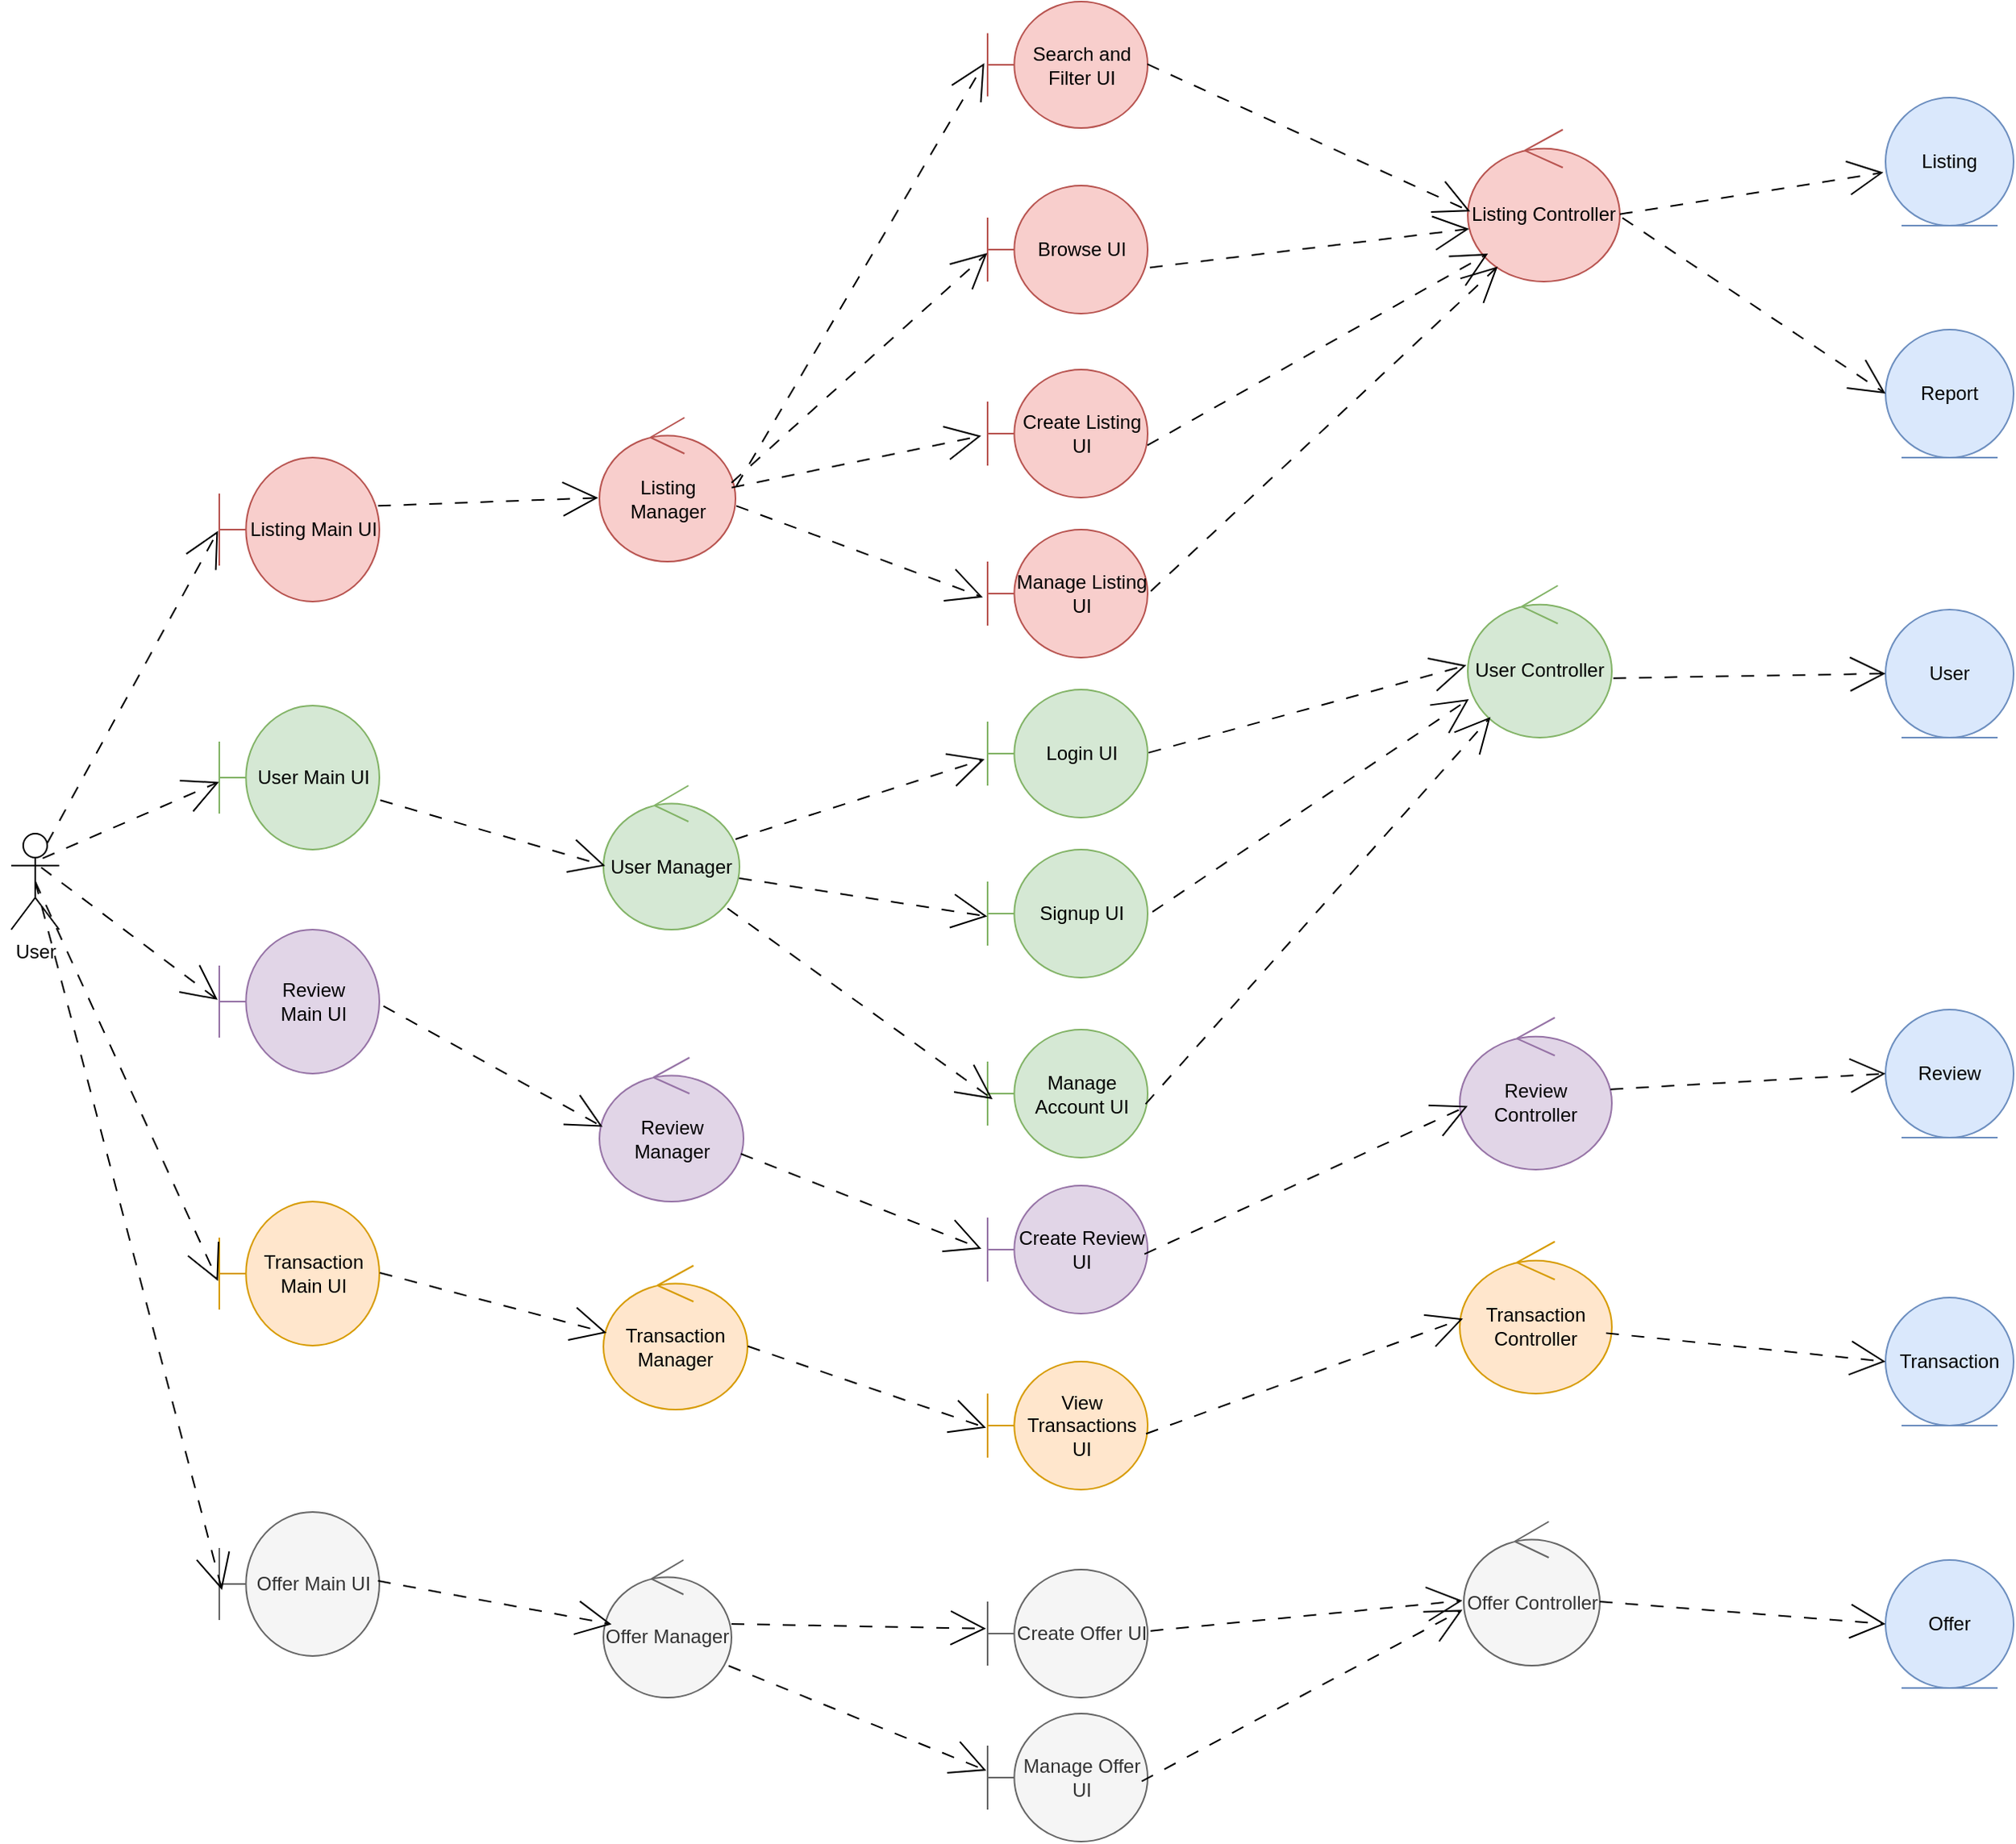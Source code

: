 <mxfile version="24.7.17">
  <diagram name="Page-1" id="UtbqCIII5eg-dSeG9doM">
    <mxGraphModel grid="1" page="1" gridSize="10" guides="1" tooltips="1" connect="1" arrows="1" fold="1" pageScale="1" pageWidth="827" pageHeight="1169" math="0" shadow="0">
      <root>
        <mxCell id="0" />
        <mxCell id="1" parent="0" />
        <mxCell id="754cyTdT4kKFlYtzWbgX-1" value="User Manager" style="ellipse;shape=umlControl;whiteSpace=wrap;html=1;fillColor=#d5e8d4;strokeColor=#82b366;" vertex="1" parent="1">
          <mxGeometry x="400" y="-660" width="85" height="90" as="geometry" />
        </mxCell>
        <mxCell id="754cyTdT4kKFlYtzWbgX-2" value="Report" style="ellipse;shape=umlEntity;whiteSpace=wrap;html=1;fillColor=#dae8fc;strokeColor=#6c8ebf;" vertex="1" parent="1">
          <mxGeometry x="1201" y="-945" width="80" height="80" as="geometry" />
        </mxCell>
        <mxCell id="754cyTdT4kKFlYtzWbgX-3" value="User Main UI" style="shape=umlBoundary;whiteSpace=wrap;html=1;fillColor=#d5e8d4;strokeColor=#82b366;" vertex="1" parent="1">
          <mxGeometry x="160" y="-710" width="100" height="90" as="geometry" />
        </mxCell>
        <mxCell id="754cyTdT4kKFlYtzWbgX-4" value="User" style="shape=umlActor;verticalLabelPosition=bottom;verticalAlign=top;html=1;" vertex="1" parent="1">
          <mxGeometry x="30" y="-630" width="30" height="60" as="geometry" />
        </mxCell>
        <mxCell id="754cyTdT4kKFlYtzWbgX-5" value="Review Manager" style="ellipse;shape=umlControl;whiteSpace=wrap;html=1;fillColor=#e1d5e7;strokeColor=#9673a6;" vertex="1" parent="1">
          <mxGeometry x="397.5" y="-490" width="90" height="90" as="geometry" />
        </mxCell>
        <mxCell id="754cyTdT4kKFlYtzWbgX-7" value="Listing Main UI" style="shape=umlBoundary;whiteSpace=wrap;html=1;fillColor=#f8cecc;strokeColor=#b85450;" vertex="1" parent="1">
          <mxGeometry x="160" y="-865" width="100" height="90" as="geometry" />
        </mxCell>
        <mxCell id="754cyTdT4kKFlYtzWbgX-8" value="Review&lt;div&gt;Main UI&lt;/div&gt;" style="shape=umlBoundary;whiteSpace=wrap;html=1;fillColor=#e1d5e7;strokeColor=#9673a6;" vertex="1" parent="1">
          <mxGeometry x="160" y="-570" width="100" height="90" as="geometry" />
        </mxCell>
        <mxCell id="754cyTdT4kKFlYtzWbgX-9" value="Search and Filter UI" style="shape=umlBoundary;whiteSpace=wrap;html=1;fillColor=#f8cecc;strokeColor=#b85450;" vertex="1" parent="1">
          <mxGeometry x="640" y="-1150" width="100" height="79" as="geometry" />
        </mxCell>
        <mxCell id="754cyTdT4kKFlYtzWbgX-10" value="Manage Account UI" style="shape=umlBoundary;whiteSpace=wrap;html=1;fillColor=#d5e8d4;strokeColor=#82b366;" vertex="1" parent="1">
          <mxGeometry x="640" y="-507.5" width="100" height="80" as="geometry" />
        </mxCell>
        <mxCell id="754cyTdT4kKFlYtzWbgX-11" value="Create Review UI" style="shape=umlBoundary;whiteSpace=wrap;html=1;fillColor=#e1d5e7;strokeColor=#9673a6;" vertex="1" parent="1">
          <mxGeometry x="640" y="-410" width="100" height="80" as="geometry" />
        </mxCell>
        <mxCell id="754cyTdT4kKFlYtzWbgX-12" style="rounded=0;orthogonalLoop=1;jettySize=auto;html=1;exitX=0.656;exitY=0.257;exitDx=0;exitDy=0;exitPerimeter=0;entryX=-0.002;entryY=0.53;entryDx=0;entryDy=0;entryPerimeter=0;endArrow=open;endFill=0;endSize=20;dashed=1;dashPattern=8 8;" edge="1" parent="1" source="754cyTdT4kKFlYtzWbgX-4" target="754cyTdT4kKFlYtzWbgX-3">
          <mxGeometry relative="1" as="geometry">
            <mxPoint x="70" y="-596" as="sourcePoint" />
          </mxGeometry>
        </mxCell>
        <mxCell id="754cyTdT4kKFlYtzWbgX-13" style="rounded=0;orthogonalLoop=1;jettySize=auto;html=1;exitX=0.75;exitY=0.1;exitDx=0;exitDy=0;exitPerimeter=0;entryX=-0.008;entryY=0.509;entryDx=0;entryDy=0;entryPerimeter=0;endArrow=open;endFill=0;endSize=20;dashed=1;dashPattern=8 8;" edge="1" parent="1" source="754cyTdT4kKFlYtzWbgX-4" target="754cyTdT4kKFlYtzWbgX-7">
          <mxGeometry relative="1" as="geometry">
            <mxPoint x="70" y="-596" as="sourcePoint" />
            <mxPoint x="260" y="-634" as="targetPoint" />
          </mxGeometry>
        </mxCell>
        <mxCell id="754cyTdT4kKFlYtzWbgX-14" style="rounded=0;orthogonalLoop=1;jettySize=auto;html=1;endArrow=open;endFill=0;endSize=20;dashed=1;dashPattern=8 8;entryX=-0.01;entryY=0.488;entryDx=0;entryDy=0;entryPerimeter=0;exitX=0.624;exitY=0.352;exitDx=0;exitDy=0;exitPerimeter=0;" edge="1" parent="1" target="754cyTdT4kKFlYtzWbgX-8" source="754cyTdT4kKFlYtzWbgX-4">
          <mxGeometry relative="1" as="geometry">
            <mxPoint x="70" y="-596" as="sourcePoint" />
            <mxPoint x="260" y="-435" as="targetPoint" />
          </mxGeometry>
        </mxCell>
        <mxCell id="754cyTdT4kKFlYtzWbgX-15" value="Transaction Main UI" style="shape=umlBoundary;whiteSpace=wrap;html=1;fillColor=#ffe6cc;strokeColor=#d79b00;" vertex="1" parent="1">
          <mxGeometry x="160" y="-400" width="100" height="90" as="geometry" />
        </mxCell>
        <mxCell id="754cyTdT4kKFlYtzWbgX-16" style="rounded=0;orthogonalLoop=1;jettySize=auto;html=1;entryX=-0.008;entryY=0.551;entryDx=0;entryDy=0;entryPerimeter=0;endArrow=open;endFill=0;endSize=20;dashed=1;dashPattern=8 8;exitX=0.5;exitY=0.5;exitDx=0;exitDy=0;exitPerimeter=0;" edge="1" parent="1" target="754cyTdT4kKFlYtzWbgX-15" source="754cyTdT4kKFlYtzWbgX-4">
          <mxGeometry relative="1" as="geometry">
            <mxPoint x="70" y="-596" as="sourcePoint" />
            <mxPoint x="269" y="-331" as="targetPoint" />
          </mxGeometry>
        </mxCell>
        <mxCell id="754cyTdT4kKFlYtzWbgX-17" value="Transaction Manager" style="ellipse;shape=umlControl;whiteSpace=wrap;html=1;fillColor=#ffe6cc;strokeColor=#d79b00;" vertex="1" parent="1">
          <mxGeometry x="400" y="-360" width="90" height="90" as="geometry" />
        </mxCell>
        <mxCell id="754cyTdT4kKFlYtzWbgX-18" style="rounded=0;orthogonalLoop=1;jettySize=auto;html=1;entryX=0.013;entryY=0.557;entryDx=0;entryDy=0;entryPerimeter=0;endArrow=open;endFill=0;endSize=20;dashed=1;dashPattern=8 8;exitX=1.006;exitY=0.657;exitDx=0;exitDy=0;exitPerimeter=0;" edge="1" parent="1" source="754cyTdT4kKFlYtzWbgX-3" target="754cyTdT4kKFlYtzWbgX-1">
          <mxGeometry relative="1" as="geometry">
            <mxPoint x="313.85" y="-731.28" as="sourcePoint" />
            <mxPoint x="414.0" y="-808.72" as="targetPoint" />
          </mxGeometry>
        </mxCell>
        <mxCell id="754cyTdT4kKFlYtzWbgX-20" style="rounded=0;orthogonalLoop=1;jettySize=auto;html=1;exitX=1.026;exitY=0.531;exitDx=0;exitDy=0;exitPerimeter=0;entryX=0.022;entryY=0.481;entryDx=0;entryDy=0;entryPerimeter=0;endArrow=open;endFill=0;endSize=20;dashed=1;dashPattern=8 8;" edge="1" parent="1" source="754cyTdT4kKFlYtzWbgX-8" target="754cyTdT4kKFlYtzWbgX-5">
          <mxGeometry relative="1" as="geometry">
            <mxPoint x="350" y="-510" as="sourcePoint" />
            <mxPoint x="427" y="-385" as="targetPoint" />
          </mxGeometry>
        </mxCell>
        <mxCell id="754cyTdT4kKFlYtzWbgX-21" style="rounded=0;orthogonalLoop=1;jettySize=auto;html=1;exitX=1.003;exitY=0.494;exitDx=0;exitDy=0;exitPerimeter=0;entryX=0.022;entryY=0.467;entryDx=0;entryDy=0;entryPerimeter=0;endArrow=open;endFill=0;endSize=20;dashed=1;dashPattern=8 8;" edge="1" parent="1" source="754cyTdT4kKFlYtzWbgX-15" target="754cyTdT4kKFlYtzWbgX-17">
          <mxGeometry relative="1" as="geometry">
            <mxPoint x="352" y="-331" as="sourcePoint" />
            <mxPoint x="426" y="-279" as="targetPoint" />
          </mxGeometry>
        </mxCell>
        <mxCell id="754cyTdT4kKFlYtzWbgX-22" value="Login UI" style="shape=umlBoundary;whiteSpace=wrap;html=1;fillColor=#d5e8d4;strokeColor=#82b366;" vertex="1" parent="1">
          <mxGeometry x="640" y="-720" width="100" height="80" as="geometry" />
        </mxCell>
        <mxCell id="754cyTdT4kKFlYtzWbgX-23" value="Signup UI" style="shape=umlBoundary;whiteSpace=wrap;html=1;fillColor=#d5e8d4;strokeColor=#82b366;" vertex="1" parent="1">
          <mxGeometry x="640" y="-620" width="100" height="80" as="geometry" />
        </mxCell>
        <mxCell id="754cyTdT4kKFlYtzWbgX-24" value="Browse UI" style="shape=umlBoundary;whiteSpace=wrap;html=1;fillColor=#f8cecc;strokeColor=#b85450;" vertex="1" parent="1">
          <mxGeometry x="640" y="-1035" width="100" height="80" as="geometry" />
        </mxCell>
        <mxCell id="754cyTdT4kKFlYtzWbgX-25" value="Offer" style="ellipse;shape=umlEntity;whiteSpace=wrap;html=1;fillColor=#dae8fc;strokeColor=#6c8ebf;" vertex="1" parent="1">
          <mxGeometry x="1201" y="-176" width="80" height="80" as="geometry" />
        </mxCell>
        <mxCell id="754cyTdT4kKFlYtzWbgX-26" value="User" style="ellipse;shape=umlEntity;whiteSpace=wrap;html=1;fillColor=#dae8fc;strokeColor=#6c8ebf;" vertex="1" parent="1">
          <mxGeometry x="1201" y="-770" width="80" height="80" as="geometry" />
        </mxCell>
        <mxCell id="754cyTdT4kKFlYtzWbgX-27" value="Review" style="ellipse;shape=umlEntity;whiteSpace=wrap;html=1;fillColor=#dae8fc;strokeColor=#6c8ebf;" vertex="1" parent="1">
          <mxGeometry x="1201" y="-520" width="80" height="80" as="geometry" />
        </mxCell>
        <mxCell id="754cyTdT4kKFlYtzWbgX-28" value="Listing" style="ellipse;shape=umlEntity;whiteSpace=wrap;html=1;fillColor=#dae8fc;strokeColor=#6c8ebf;" vertex="1" parent="1">
          <mxGeometry x="1201" y="-1090" width="80" height="80" as="geometry" />
        </mxCell>
        <mxCell id="M8Jlm5J5RQ1ynBPY7ZLL-1" value="Listing Manager" style="ellipse;shape=umlControl;whiteSpace=wrap;html=1;fillColor=#f8cecc;strokeColor=#b85450;" vertex="1" parent="1">
          <mxGeometry x="397.5" y="-890" width="85" height="90" as="geometry" />
        </mxCell>
        <mxCell id="M8Jlm5J5RQ1ynBPY7ZLL-2" style="rounded=0;orthogonalLoop=1;jettySize=auto;html=1;endArrow=open;endFill=0;endSize=20;dashed=1;dashPattern=8 8;exitX=0.992;exitY=0.335;exitDx=0;exitDy=0;exitPerimeter=0;entryX=-0.009;entryY=0.557;entryDx=0;entryDy=0;entryPerimeter=0;" edge="1" parent="1" source="754cyTdT4kKFlYtzWbgX-7" target="M8Jlm5J5RQ1ynBPY7ZLL-1">
          <mxGeometry relative="1" as="geometry">
            <mxPoint x="300" y="-730" as="sourcePoint" />
            <mxPoint x="430" y="-850" as="targetPoint" />
          </mxGeometry>
        </mxCell>
        <mxCell id="dSQmJPlIX_rW3hFXBuFH-2" style="rounded=0;orthogonalLoop=1;jettySize=auto;html=1;endArrow=open;endFill=0;endSize=20;dashed=1;dashPattern=8 8;exitX=0.971;exitY=0.453;exitDx=0;exitDy=0;exitPerimeter=0;entryX=-0.002;entryY=0.527;entryDx=0;entryDy=0;entryPerimeter=0;" edge="1" parent="1" source="M8Jlm5J5RQ1ynBPY7ZLL-1" target="754cyTdT4kKFlYtzWbgX-24">
          <mxGeometry relative="1" as="geometry">
            <mxPoint x="268" y="-844" as="sourcePoint" />
            <mxPoint x="322" y="-1003" as="targetPoint" />
          </mxGeometry>
        </mxCell>
        <mxCell id="dSQmJPlIX_rW3hFXBuFH-3" value="Create Listing UI" style="shape=umlBoundary;whiteSpace=wrap;html=1;fillColor=#f8cecc;strokeColor=#b85450;" vertex="1" parent="1">
          <mxGeometry x="640" y="-920" width="100" height="80" as="geometry" />
        </mxCell>
        <mxCell id="dSQmJPlIX_rW3hFXBuFH-4" value="Manage Listing UI" style="shape=umlBoundary;whiteSpace=wrap;html=1;fillColor=#f8cecc;strokeColor=#b85450;" vertex="1" parent="1">
          <mxGeometry x="640" y="-820" width="100" height="80" as="geometry" />
        </mxCell>
        <mxCell id="dSQmJPlIX_rW3hFXBuFH-5" value="View Transactions UI" style="shape=umlBoundary;whiteSpace=wrap;html=1;fillColor=#ffe6cc;strokeColor=#d79b00;" vertex="1" parent="1">
          <mxGeometry x="640" y="-300" width="100" height="80" as="geometry" />
        </mxCell>
        <mxCell id="dSQmJPlIX_rW3hFXBuFH-6" value="Create Offer UI" style="shape=umlBoundary;whiteSpace=wrap;html=1;fillColor=#f5f5f5;strokeColor=#666666;fontColor=#333333;" vertex="1" parent="1">
          <mxGeometry x="640" y="-170" width="100" height="80" as="geometry" />
        </mxCell>
        <mxCell id="dSQmJPlIX_rW3hFXBuFH-7" value="Manage Offer UI" style="shape=umlBoundary;whiteSpace=wrap;html=1;fillColor=#f5f5f5;strokeColor=#666666;fontColor=#333333;" vertex="1" parent="1">
          <mxGeometry x="640" y="-80" width="100" height="80" as="geometry" />
        </mxCell>
        <mxCell id="M8Jlm5J5RQ1ynBPY7ZLL-11" value="Offer Main UI" style="shape=umlBoundary;whiteSpace=wrap;html=1;fillColor=#f5f5f5;fontColor=#333333;strokeColor=#666666;" vertex="1" parent="1">
          <mxGeometry x="160" y="-206" width="100" height="90" as="geometry" />
        </mxCell>
        <mxCell id="M8Jlm5J5RQ1ynBPY7ZLL-12" value="Offer Manager" style="ellipse;shape=umlControl;whiteSpace=wrap;html=1;fillColor=#f5f5f5;fontColor=#333333;strokeColor=#666666;" vertex="1" parent="1">
          <mxGeometry x="400" y="-176" width="80" height="86" as="geometry" />
        </mxCell>
        <mxCell id="M8Jlm5J5RQ1ynBPY7ZLL-13" style="rounded=0;orthogonalLoop=1;jettySize=auto;html=1;entryX=0.017;entryY=0.541;entryDx=0;entryDy=0;entryPerimeter=0;endArrow=open;endFill=0;endSize=20;dashed=1;dashPattern=8 8;exitX=0.5;exitY=0.5;exitDx=0;exitDy=0;exitPerimeter=0;" edge="1" parent="1" target="M8Jlm5J5RQ1ynBPY7ZLL-11" source="754cyTdT4kKFlYtzWbgX-4">
          <mxGeometry relative="1" as="geometry">
            <mxPoint x="70" y="-596" as="sourcePoint" />
            <mxPoint x="230" y="-342" as="targetPoint" />
          </mxGeometry>
        </mxCell>
        <mxCell id="dSQmJPlIX_rW3hFXBuFH-9" value="Listing Controller" style="ellipse;shape=umlControl;whiteSpace=wrap;html=1;fillColor=#f8cecc;strokeColor=#b85450;" vertex="1" parent="1">
          <mxGeometry x="940" y="-1070" width="95" height="95" as="geometry" />
        </mxCell>
        <mxCell id="M8Jlm5J5RQ1ynBPY7ZLL-14" value="Transaction" style="ellipse;shape=umlEntity;whiteSpace=wrap;html=1;fillColor=#dae8fc;strokeColor=#6c8ebf;" vertex="1" parent="1">
          <mxGeometry x="1201" y="-340" width="80" height="80" as="geometry" />
        </mxCell>
        <mxCell id="dSQmJPlIX_rW3hFXBuFH-10" value="User Controller" style="ellipse;shape=umlControl;whiteSpace=wrap;html=1;fillColor=#d5e8d4;strokeColor=#82b366;" vertex="1" parent="1">
          <mxGeometry x="940" y="-785" width="90" height="95" as="geometry" />
        </mxCell>
        <mxCell id="dSQmJPlIX_rW3hFXBuFH-11" value="Review Controller" style="ellipse;shape=umlControl;whiteSpace=wrap;html=1;fillColor=#e1d5e7;strokeColor=#9673a6;" vertex="1" parent="1">
          <mxGeometry x="935" y="-515" width="95" height="95" as="geometry" />
        </mxCell>
        <mxCell id="dSQmJPlIX_rW3hFXBuFH-12" value="Transaction Controller" style="ellipse;shape=umlControl;whiteSpace=wrap;html=1;fillColor=#ffe6cc;strokeColor=#d79b00;" vertex="1" parent="1">
          <mxGeometry x="935" y="-375" width="95" height="95" as="geometry" />
        </mxCell>
        <mxCell id="M8Jlm5J5RQ1ynBPY7ZLL-15" style="rounded=0;orthogonalLoop=1;jettySize=auto;html=1;exitX=0.992;exitY=0.478;exitDx=0;exitDy=0;exitPerimeter=0;endArrow=open;endFill=0;endSize=20;dashed=1;dashPattern=8 8;entryX=0.064;entryY=0.467;entryDx=0;entryDy=0;entryPerimeter=0;" edge="1" parent="1" source="M8Jlm5J5RQ1ynBPY7ZLL-11" target="M8Jlm5J5RQ1ynBPY7ZLL-12">
          <mxGeometry relative="1" as="geometry">
            <mxPoint x="340" y="-203" as="sourcePoint" />
            <mxPoint x="420" y="-163" as="targetPoint" />
          </mxGeometry>
        </mxCell>
        <mxCell id="dSQmJPlIX_rW3hFXBuFH-13" value="Offer Controller" style="ellipse;shape=umlControl;whiteSpace=wrap;html=1;fillColor=#f5f5f5;strokeColor=#666666;fontColor=#333333;" vertex="1" parent="1">
          <mxGeometry x="937.5" y="-200" width="85" height="90" as="geometry" />
        </mxCell>
        <mxCell id="M8Jlm5J5RQ1ynBPY7ZLL-16" style="rounded=0;orthogonalLoop=1;jettySize=auto;html=1;endArrow=open;endFill=0;endSize=20;dashed=1;dashPattern=8 8;exitX=1.006;exitY=0.476;exitDx=0;exitDy=0;exitPerimeter=0;entryX=-0.021;entryY=0.488;entryDx=0;entryDy=0;entryPerimeter=0;" edge="1" parent="1" source="M8Jlm5J5RQ1ynBPY7ZLL-1" target="754cyTdT4kKFlYtzWbgX-9">
          <mxGeometry relative="1" as="geometry">
            <mxPoint x="588" y="-1109" as="sourcePoint" />
            <mxPoint x="770" y="-1368" as="targetPoint" />
          </mxGeometry>
        </mxCell>
        <mxCell id="M8Jlm5J5RQ1ynBPY7ZLL-17" style="rounded=0;orthogonalLoop=1;jettySize=auto;html=1;endArrow=open;endFill=0;endSize=20;dashed=1;dashPattern=8 8;exitX=0.972;exitY=0.486;exitDx=0;exitDy=0;exitPerimeter=0;entryX=-0.04;entryY=0.517;entryDx=0;entryDy=0;entryPerimeter=0;" edge="1" parent="1" source="M8Jlm5J5RQ1ynBPY7ZLL-1" target="dSQmJPlIX_rW3hFXBuFH-3">
          <mxGeometry relative="1" as="geometry">
            <mxPoint x="591" y="-1107" as="sourcePoint" />
            <mxPoint x="768" y="-1271" as="targetPoint" />
          </mxGeometry>
        </mxCell>
        <mxCell id="M8Jlm5J5RQ1ynBPY7ZLL-18" style="rounded=0;orthogonalLoop=1;jettySize=auto;html=1;endArrow=open;endFill=0;endSize=20;dashed=1;dashPattern=8 8;exitX=1.006;exitY=0.613;exitDx=0;exitDy=0;exitPerimeter=0;entryX=-0.03;entryY=0.529;entryDx=0;entryDy=0;entryPerimeter=0;" edge="1" parent="1" source="M8Jlm5J5RQ1ynBPY7ZLL-1" target="dSQmJPlIX_rW3hFXBuFH-4">
          <mxGeometry relative="1" as="geometry">
            <mxPoint x="601" y="-1097" as="sourcePoint" />
            <mxPoint x="778" y="-1261" as="targetPoint" />
          </mxGeometry>
        </mxCell>
        <mxCell id="M8Jlm5J5RQ1ynBPY7ZLL-19" style="rounded=0;orthogonalLoop=1;jettySize=auto;html=1;endArrow=open;endFill=0;endSize=20;dashed=1;dashPattern=8 8;exitX=1.014;exitY=0.64;exitDx=0;exitDy=0;exitPerimeter=0;entryX=0.009;entryY=0.653;entryDx=0;entryDy=0;entryPerimeter=0;" edge="1" parent="1" source="754cyTdT4kKFlYtzWbgX-24" target="dSQmJPlIX_rW3hFXBuFH-9">
          <mxGeometry relative="1" as="geometry">
            <mxPoint x="840" y="-1270" as="sourcePoint" />
            <mxPoint x="1000" y="-1230" as="targetPoint" />
          </mxGeometry>
        </mxCell>
        <mxCell id="M8Jlm5J5RQ1ynBPY7ZLL-20" style="rounded=0;orthogonalLoop=1;jettySize=auto;html=1;endArrow=open;endFill=0;endSize=20;dashed=1;dashPattern=8 8;exitX=0.998;exitY=0.495;exitDx=0;exitDy=0;exitPerimeter=0;entryX=0.016;entryY=0.538;entryDx=0;entryDy=0;entryPerimeter=0;" edge="1" parent="1" source="754cyTdT4kKFlYtzWbgX-9" target="dSQmJPlIX_rW3hFXBuFH-9">
          <mxGeometry relative="1" as="geometry">
            <mxPoint x="820" y="-1190" as="sourcePoint" />
            <mxPoint x="980" y="-1190" as="targetPoint" />
          </mxGeometry>
        </mxCell>
        <mxCell id="M8Jlm5J5RQ1ynBPY7ZLL-21" style="rounded=0;orthogonalLoop=1;jettySize=auto;html=1;endArrow=open;endFill=0;endSize=20;dashed=1;dashPattern=8 8;entryX=0.133;entryY=0.816;entryDx=0;entryDy=0;entryPerimeter=0;exitX=0.998;exitY=0.592;exitDx=0;exitDy=0;exitPerimeter=0;" edge="1" parent="1" source="dSQmJPlIX_rW3hFXBuFH-3" target="dSQmJPlIX_rW3hFXBuFH-9">
          <mxGeometry relative="1" as="geometry">
            <mxPoint x="820" y="-1080" as="sourcePoint" />
            <mxPoint x="980" y="-1080" as="targetPoint" />
          </mxGeometry>
        </mxCell>
        <mxCell id="M8Jlm5J5RQ1ynBPY7ZLL-22" style="rounded=0;orthogonalLoop=1;jettySize=auto;html=1;endArrow=open;endFill=0;endSize=20;dashed=1;dashPattern=8 8;exitX=0.971;exitY=0.372;exitDx=0;exitDy=0;exitPerimeter=0;entryX=-0.019;entryY=0.543;entryDx=0;entryDy=0;entryPerimeter=0;" edge="1" parent="1" source="754cyTdT4kKFlYtzWbgX-1" target="754cyTdT4kKFlYtzWbgX-22">
          <mxGeometry relative="1" as="geometry">
            <mxPoint x="550" y="-720" as="sourcePoint" />
            <mxPoint x="710" y="-720" as="targetPoint" />
          </mxGeometry>
        </mxCell>
        <mxCell id="M8Jlm5J5RQ1ynBPY7ZLL-23" style="rounded=0;orthogonalLoop=1;jettySize=auto;html=1;endArrow=open;endFill=0;endSize=20;dashed=1;dashPattern=8 8;exitX=1;exitY=0.556;exitDx=0;exitDy=0;exitPerimeter=0;entryX=-0.017;entryY=0.585;entryDx=0;entryDy=0;entryPerimeter=0;" edge="1" parent="1" source="dSQmJPlIX_rW3hFXBuFH-9" target="754cyTdT4kKFlYtzWbgX-28">
          <mxGeometry relative="1" as="geometry">
            <mxPoint x="1085" y="-1170" as="sourcePoint" />
            <mxPoint x="1245" y="-1170" as="targetPoint" />
          </mxGeometry>
        </mxCell>
        <mxCell id="M8Jlm5J5RQ1ynBPY7ZLL-24" style="rounded=0;orthogonalLoop=1;jettySize=auto;html=1;endArrow=open;endFill=0;endSize=20;dashed=1;dashPattern=8 8;exitX=0.912;exitY=0.853;exitDx=0;exitDy=0;exitPerimeter=0;entryX=0.031;entryY=0.543;entryDx=0;entryDy=0;entryPerimeter=0;" edge="1" parent="1" source="754cyTdT4kKFlYtzWbgX-1" target="754cyTdT4kKFlYtzWbgX-10">
          <mxGeometry relative="1" as="geometry">
            <mxPoint x="830" y="-880.0" as="sourcePoint" />
            <mxPoint x="990" y="-880.0" as="targetPoint" />
          </mxGeometry>
        </mxCell>
        <mxCell id="M8Jlm5J5RQ1ynBPY7ZLL-25" style="rounded=0;orthogonalLoop=1;jettySize=auto;html=1;endArrow=open;endFill=0;endSize=20;dashed=1;dashPattern=8 8;exitX=0.99;exitY=0.564;exitDx=0;exitDy=0;exitPerimeter=0;entryX=0.021;entryY=0.507;entryDx=0;entryDy=0;entryPerimeter=0;" edge="1" parent="1" source="dSQmJPlIX_rW3hFXBuFH-5" target="dSQmJPlIX_rW3hFXBuFH-12">
          <mxGeometry relative="1" as="geometry">
            <mxPoint x="860" y="-391.43" as="sourcePoint" />
            <mxPoint x="1020" y="-391.43" as="targetPoint" />
          </mxGeometry>
        </mxCell>
        <mxCell id="M8Jlm5J5RQ1ynBPY7ZLL-26" style="rounded=0;orthogonalLoop=1;jettySize=auto;html=1;endArrow=open;endFill=0;endSize=20;dashed=1;dashPattern=8 8;exitX=0.997;exitY=0.643;exitDx=0;exitDy=0;exitPerimeter=0;entryX=-0.002;entryY=0.522;entryDx=0;entryDy=0;entryPerimeter=0;" edge="1" parent="1" source="754cyTdT4kKFlYtzWbgX-1" target="754cyTdT4kKFlYtzWbgX-23">
          <mxGeometry relative="1" as="geometry">
            <mxPoint x="560" y="-680" as="sourcePoint" />
            <mxPoint x="720" y="-680" as="targetPoint" />
          </mxGeometry>
        </mxCell>
        <mxCell id="M8Jlm5J5RQ1ynBPY7ZLL-27" style="rounded=0;orthogonalLoop=1;jettySize=auto;html=1;endArrow=open;endFill=0;endSize=20;dashed=1;dashPattern=8 8;entryX=0.197;entryY=0.901;entryDx=0;entryDy=0;entryPerimeter=0;exitX=1.02;exitY=0.481;exitDx=0;exitDy=0;exitPerimeter=0;" edge="1" parent="1" source="dSQmJPlIX_rW3hFXBuFH-4" target="dSQmJPlIX_rW3hFXBuFH-9">
          <mxGeometry relative="1" as="geometry">
            <mxPoint x="845" y="-950.42" as="sourcePoint" />
            <mxPoint x="1005" y="-950.42" as="targetPoint" />
          </mxGeometry>
        </mxCell>
        <mxCell id="M8Jlm5J5RQ1ynBPY7ZLL-28" style="rounded=0;orthogonalLoop=1;jettySize=auto;html=1;endArrow=open;endFill=0;endSize=20;dashed=1;dashPattern=8 8;exitX=1.002;exitY=0.56;exitDx=0;exitDy=0;exitPerimeter=0;entryX=-0.01;entryY=0.517;entryDx=0;entryDy=0;entryPerimeter=0;" edge="1" parent="1" source="754cyTdT4kKFlYtzWbgX-17" target="dSQmJPlIX_rW3hFXBuFH-5">
          <mxGeometry relative="1" as="geometry">
            <mxPoint x="827" y="-415.71" as="sourcePoint" />
            <mxPoint x="987" y="-415.71" as="targetPoint" />
          </mxGeometry>
        </mxCell>
        <mxCell id="M8Jlm5J5RQ1ynBPY7ZLL-29" style="rounded=0;orthogonalLoop=1;jettySize=auto;html=1;endArrow=open;endFill=0;endSize=20;dashed=1;dashPattern=8 8;exitX=0.98;exitY=0.535;exitDx=0;exitDy=0;exitPerimeter=0;entryX=0.052;entryY=0.581;entryDx=0;entryDy=0;entryPerimeter=0;" edge="1" parent="1" source="754cyTdT4kKFlYtzWbgX-11" target="dSQmJPlIX_rW3hFXBuFH-11">
          <mxGeometry relative="1" as="geometry">
            <mxPoint x="820" y="-539.71" as="sourcePoint" />
            <mxPoint x="980" y="-539.71" as="targetPoint" />
          </mxGeometry>
        </mxCell>
        <mxCell id="M8Jlm5J5RQ1ynBPY7ZLL-30" style="rounded=0;orthogonalLoop=1;jettySize=auto;html=1;endArrow=open;endFill=0;endSize=20;dashed=1;dashPattern=8 8;exitX=0.982;exitY=0.668;exitDx=0;exitDy=0;exitPerimeter=0;entryX=-0.039;entryY=0.493;entryDx=0;entryDy=0;entryPerimeter=0;" edge="1" parent="1" source="754cyTdT4kKFlYtzWbgX-5" target="754cyTdT4kKFlYtzWbgX-11">
          <mxGeometry relative="1" as="geometry">
            <mxPoint x="590" y="-530" as="sourcePoint" />
            <mxPoint x="750" y="-530" as="targetPoint" />
          </mxGeometry>
        </mxCell>
        <mxCell id="M8Jlm5J5RQ1ynBPY7ZLL-32" style="rounded=0;orthogonalLoop=1;jettySize=auto;html=1;endArrow=open;endFill=0;endSize=20;dashed=1;dashPattern=8 8;exitX=0.987;exitY=0.582;exitDx=0;exitDy=0;exitPerimeter=0;" edge="1" parent="1" source="754cyTdT4kKFlYtzWbgX-10" target="dSQmJPlIX_rW3hFXBuFH-10">
          <mxGeometry relative="1" as="geometry">
            <mxPoint x="860" y="-690" as="sourcePoint" />
            <mxPoint x="1020" y="-690" as="targetPoint" />
          </mxGeometry>
        </mxCell>
        <mxCell id="M8Jlm5J5RQ1ynBPY7ZLL-33" style="rounded=0;orthogonalLoop=1;jettySize=auto;html=1;endArrow=open;endFill=0;endSize=20;dashed=1;dashPattern=8 8;exitX=1.03;exitY=0.487;exitDx=0;exitDy=0;exitPerimeter=0;entryX=0.007;entryY=0.748;entryDx=0;entryDy=0;entryPerimeter=0;" edge="1" parent="1" source="754cyTdT4kKFlYtzWbgX-23" target="dSQmJPlIX_rW3hFXBuFH-10">
          <mxGeometry relative="1" as="geometry">
            <mxPoint x="820" y="-752.5" as="sourcePoint" />
            <mxPoint x="980" y="-752.5" as="targetPoint" />
          </mxGeometry>
        </mxCell>
        <mxCell id="M8Jlm5J5RQ1ynBPY7ZLL-34" style="rounded=0;orthogonalLoop=1;jettySize=auto;html=1;endArrow=open;endFill=0;endSize=20;dashed=1;dashPattern=8 8;exitX=1.006;exitY=0.493;exitDx=0;exitDy=0;exitPerimeter=0;entryX=-0.01;entryY=0.524;entryDx=0;entryDy=0;entryPerimeter=0;" edge="1" parent="1" source="754cyTdT4kKFlYtzWbgX-22" target="dSQmJPlIX_rW3hFXBuFH-10">
          <mxGeometry relative="1" as="geometry">
            <mxPoint x="760" y="-860" as="sourcePoint" />
            <mxPoint x="920" y="-860" as="targetPoint" />
          </mxGeometry>
        </mxCell>
        <mxCell id="M8Jlm5J5RQ1ynBPY7ZLL-38" style="rounded=0;orthogonalLoop=1;jettySize=auto;html=1;endArrow=open;endFill=0;endSize=20;dashed=1;dashPattern=8 8;exitX=0.978;exitY=0.769;exitDx=0;exitDy=0;exitPerimeter=0;entryX=-0.008;entryY=0.445;entryDx=0;entryDy=0;entryPerimeter=0;" edge="1" parent="1" source="M8Jlm5J5RQ1ynBPY7ZLL-12" target="dSQmJPlIX_rW3hFXBuFH-7">
          <mxGeometry relative="1" as="geometry">
            <mxPoint x="540" y="-180" as="sourcePoint" />
            <mxPoint x="654" y="-170" as="targetPoint" />
          </mxGeometry>
        </mxCell>
        <mxCell id="M8Jlm5J5RQ1ynBPY7ZLL-40" style="rounded=0;orthogonalLoop=1;jettySize=auto;html=1;endArrow=open;endFill=0;endSize=20;dashed=1;dashPattern=8 8;exitX=1.018;exitY=0.479;exitDx=0;exitDy=0;exitPerimeter=0;entryX=-0.01;entryY=0.549;entryDx=0;entryDy=0;entryPerimeter=0;" edge="1" parent="1" source="dSQmJPlIX_rW3hFXBuFH-6" target="dSQmJPlIX_rW3hFXBuFH-13">
          <mxGeometry relative="1" as="geometry">
            <mxPoint x="775" y="-230" as="sourcePoint" />
            <mxPoint x="889" y="-220" as="targetPoint" />
          </mxGeometry>
        </mxCell>
        <mxCell id="M8Jlm5J5RQ1ynBPY7ZLL-41" style="rounded=0;orthogonalLoop=1;jettySize=auto;html=1;endArrow=open;endFill=0;endSize=20;dashed=1;dashPattern=8 8;exitX=1;exitY=0.465;exitDx=0;exitDy=0;exitPerimeter=0;entryX=-0.01;entryY=0.461;entryDx=0;entryDy=0;entryPerimeter=0;" edge="1" parent="1" source="M8Jlm5J5RQ1ynBPY7ZLL-12" target="dSQmJPlIX_rW3hFXBuFH-6">
          <mxGeometry relative="1" as="geometry">
            <mxPoint x="550" y="-190" as="sourcePoint" />
            <mxPoint x="730" y="-240" as="targetPoint" />
          </mxGeometry>
        </mxCell>
        <mxCell id="M8Jlm5J5RQ1ynBPY7ZLL-44" style="rounded=0;orthogonalLoop=1;jettySize=auto;html=1;endArrow=open;endFill=0;endSize=20;dashed=1;dashPattern=8 8;exitX=1.01;exitY=0.609;exitDx=0;exitDy=0;exitPerimeter=0;entryX=0;entryY=0.5;entryDx=0;entryDy=0;" edge="1" parent="1" source="dSQmJPlIX_rW3hFXBuFH-10" target="754cyTdT4kKFlYtzWbgX-26">
          <mxGeometry relative="1" as="geometry">
            <mxPoint x="1012" y="-908" as="sourcePoint" />
            <mxPoint x="1230" y="-832" as="targetPoint" />
          </mxGeometry>
        </mxCell>
        <mxCell id="M8Jlm5J5RQ1ynBPY7ZLL-45" style="rounded=0;orthogonalLoop=1;jettySize=auto;html=1;endArrow=open;endFill=0;endSize=20;dashed=1;dashPattern=8 8;exitX=0.991;exitY=0.472;exitDx=0;exitDy=0;exitPerimeter=0;entryX=0;entryY=0.5;entryDx=0;entryDy=0;" edge="1" parent="1" source="dSQmJPlIX_rW3hFXBuFH-11" target="754cyTdT4kKFlYtzWbgX-27">
          <mxGeometry relative="1" as="geometry">
            <mxPoint x="1065" y="-493" as="sourcePoint" />
            <mxPoint x="1219" y="-497" as="targetPoint" />
          </mxGeometry>
        </mxCell>
        <mxCell id="M8Jlm5J5RQ1ynBPY7ZLL-46" style="rounded=0;orthogonalLoop=1;jettySize=auto;html=1;endArrow=open;endFill=0;endSize=20;dashed=1;dashPattern=8 8;exitX=0.962;exitY=0.602;exitDx=0;exitDy=0;exitPerimeter=0;entryX=0;entryY=0.5;entryDx=0;entryDy=0;" edge="1" parent="1" source="dSQmJPlIX_rW3hFXBuFH-12" target="M8Jlm5J5RQ1ynBPY7ZLL-14">
          <mxGeometry relative="1" as="geometry">
            <mxPoint x="1084" y="-391" as="sourcePoint" />
            <mxPoint x="1270" y="-450" as="targetPoint" />
          </mxGeometry>
        </mxCell>
        <mxCell id="M8Jlm5J5RQ1ynBPY7ZLL-47" style="rounded=0;orthogonalLoop=1;jettySize=auto;html=1;endArrow=open;endFill=0;endSize=20;dashed=1;dashPattern=8 8;entryX=-0.01;entryY=0.613;entryDx=0;entryDy=0;entryPerimeter=0;exitX=0.963;exitY=0.529;exitDx=0;exitDy=0;exitPerimeter=0;" edge="1" parent="1" source="dSQmJPlIX_rW3hFXBuFH-7" target="dSQmJPlIX_rW3hFXBuFH-13">
          <mxGeometry relative="1" as="geometry">
            <mxPoint x="850" y="-90" as="sourcePoint" />
            <mxPoint x="1024" y="-60" as="targetPoint" />
          </mxGeometry>
        </mxCell>
        <mxCell id="M8Jlm5J5RQ1ynBPY7ZLL-48" style="rounded=0;orthogonalLoop=1;jettySize=auto;html=1;endArrow=open;endFill=0;endSize=20;dashed=1;dashPattern=8 8;exitX=0.999;exitY=0.556;exitDx=0;exitDy=0;exitPerimeter=0;entryX=0;entryY=0.5;entryDx=0;entryDy=0;" edge="1" parent="1" source="dSQmJPlIX_rW3hFXBuFH-13" target="754cyTdT4kKFlYtzWbgX-25">
          <mxGeometry relative="1" as="geometry">
            <mxPoint x="1076" y="-130" as="sourcePoint" />
            <mxPoint x="1200" y="-140" as="targetPoint" />
          </mxGeometry>
        </mxCell>
        <mxCell id="M8Jlm5J5RQ1ynBPY7ZLL-49" style="rounded=0;orthogonalLoop=1;jettySize=auto;html=1;endArrow=open;endFill=0;endSize=20;dashed=1;dashPattern=8 8;exitX=1.017;exitY=0.581;exitDx=0;exitDy=0;exitPerimeter=0;entryX=0;entryY=0.5;entryDx=0;entryDy=0;" edge="1" parent="1" source="dSQmJPlIX_rW3hFXBuFH-9" target="754cyTdT4kKFlYtzWbgX-2">
          <mxGeometry relative="1" as="geometry">
            <mxPoint x="1090" y="-1076" as="sourcePoint" />
            <mxPoint x="1199" y="-1169" as="targetPoint" />
          </mxGeometry>
        </mxCell>
      </root>
    </mxGraphModel>
  </diagram>
</mxfile>
